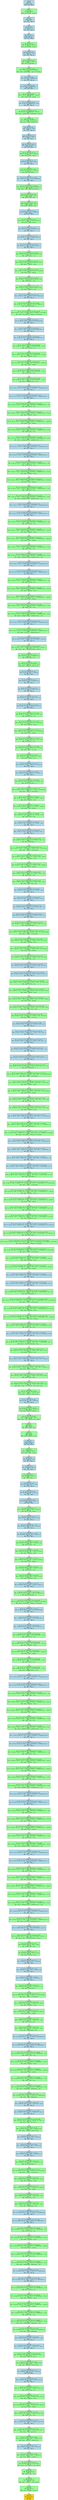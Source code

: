 digraph ParseFlow {
  rankdir=TB;
  node [shape=box, fontname="monospace", fontsize=10];
  edge [fontname="monospace"];
  step0 [label="Step 0\n栈: [0]\n符号: [#]\n输入: type_kw\n动作: shift → 状态 3", style=filled, fillcolor=lightblue];
  step1 [label="Step 1\n栈: [0 3]\n符号: [# type_kw]\n输入: id\n动作: reduce → Type → type_kw ", style=filled, fillcolor=palegreen];
  step2 [label="Step 2\n栈: [0 5]\n符号: [# Type]\n输入: id\n动作: shift → 状态 18", style=filled, fillcolor=lightblue];
  step3 [label="Step 3\n栈: [0 5 18]\n符号: [# Type id]\n输入: (\n动作: shift → 状态 51", style=filled, fillcolor=lightblue];
  step4 [label="Step 4\n栈: [0 5 18 51]\n符号: [# Type id (]\n输入: type_kw\n动作: shift → 状态 3", style=filled, fillcolor=lightblue];
  step5 [label="Step 5\n栈: [0 5 18 51 3]\n符号: [# Type id ( type_kw]\n输入: id\n动作: reduce → Type → type_kw ", style=filled, fillcolor=palegreen];
  step6 [label="Step 6\n栈: [0 5 18 51 58]\n符号: [# Type id ( Type]\n输入: id\n动作: shift → 状态 101", style=filled, fillcolor=lightblue];
  step7 [label="Step 7\n栈: [0 5 18 51 58 101]\n符号: [# Type id ( Type id]\n输入: ,\n动作: reduce → MultiIndex → ε", style=filled, fillcolor=palegreen];
  step8 [label="Step 8\n栈: [0 5 18 51 58 101 135]\n符号: [# Type id ( Type id MultiIndex]\n输入: ,\n动作: reduce → NonEmptyArgs → Type id MultiIndex ", style=filled, fillcolor=palegreen];
  step9 [label="Step 9\n栈: [0 5 18 51 56]\n符号: [# Type id ( NonEmptyArgs]\n输入: ,\n动作: shift → 状态 100", style=filled, fillcolor=lightblue];
  step10 [label="Step 10\n栈: [0 5 18 51 56 100]\n符号: [# Type id ( NonEmptyArgs ,]\n输入: type_kw\n动作: shift → 状态 3", style=filled, fillcolor=lightblue];
  step11 [label="Step 11\n栈: [0 5 18 51 56 100 3]\n符号: [# Type id ( NonEmptyArgs , type_kw]\n输入: id\n动作: reduce → Type → type_kw ", style=filled, fillcolor=palegreen];
  step12 [label="Step 12\n栈: [0 5 18 51 56 100 133]\n符号: [# Type id ( NonEmptyArgs , Type]\n输入: id\n动作: shift → 状态 145", style=filled, fillcolor=lightblue];
  step13 [label="Step 13\n栈: [0 5 18 51 56 100 133 145]\n符号: [# Type id ( NonEmptyArgs , Type id]\n输入: )\n动作: reduce → NonEmptyArgs → NonEmptyArgs , Type id ", style=filled, fillcolor=palegreen];
  step14 [label="Step 14\n栈: [0 5 18 51 56]\n符号: [# Type id ( NonEmptyArgs]\n输入: )\n动作: reduce → Args → NonEmptyArgs ", style=filled, fillcolor=palegreen];
  step15 [label="Step 15\n栈: [0 5 18 51 95]\n符号: [# Type id ( Args]\n输入: )\n动作: shift → 状态 128", style=filled, fillcolor=lightblue];
  step16 [label="Step 16\n栈: [0 5 18 51 95 128]\n符号: [# Type id ( Args )]\n输入: {\n动作: shift → 状态 2", style=filled, fillcolor=lightblue];
  step17 [label="Step 17\n栈: [0 5 18 51 95 128 2]\n符号: [# Type id ( Args ) {]\n输入: type_kw\n动作: shift → 状态 3", style=filled, fillcolor=lightblue];
  step18 [label="Step 18\n栈: [0 5 18 51 95 128 2 3]\n符号: [# Type id ( Args ) { type_kw]\n输入: id\n动作: reduce → Type → type_kw ", style=filled, fillcolor=palegreen];
  step19 [label="Step 19\n栈: [0 5 18 51 95 128 2 5]\n符号: [# Type id ( Args ) { Type]\n输入: id\n动作: shift → 状态 18", style=filled, fillcolor=lightblue];
  step20 [label="Step 20\n栈: [0 5 18 51 95 128 2 5 18]\n符号: [# Type id ( Args ) { Type id]\n输入: ;\n动作: reduce → MultiIndex → ε", style=filled, fillcolor=palegreen];
  step21 [label="Step 21\n栈: [0 5 18 51 95 128 2 5 18 50]\n符号: [# Type id ( Args ) { Type id MultiIndex]\n输入: ;\n动作: shift → 状态 94", style=filled, fillcolor=lightblue];
  step22 [label="Step 22\n栈: [0 5 18 51 95 128 2 5 18 50 94]\n符号: [# Type id ( Args ) { Type id MultiIndex ;]\n输入: type_kw\n动作: reduce → Decl → Type id MultiIndex ; ", style=filled, fillcolor=palegreen];
  step23 [label="Step 23\n栈: [0 5 18 51 95 128 2 10]\n符号: [# Type id ( Args ) { Decl]\n输入: type_kw\n动作: reduce → Stmt → Decl ", style=filled, fillcolor=palegreen];
  step24 [label="Step 24\n栈: [0 5 18 51 95 128 2 14]\n符号: [# Type id ( Args ) { Stmt]\n输入: type_kw\n动作: reduce → StmtList → Stmt ", style=filled, fillcolor=palegreen];
  step25 [label="Step 25\n栈: [0 5 18 51 95 128 2 16]\n符号: [# Type id ( Args ) { StmtList]\n输入: type_kw\n动作: shift → 状态 3", style=filled, fillcolor=lightblue];
  step26 [label="Step 26\n栈: [0 5 18 51 95 128 2 16 3]\n符号: [# Type id ( Args ) { StmtList type_kw]\n输入: id\n动作: reduce → Type → type_kw ", style=filled, fillcolor=palegreen];
  step27 [label="Step 27\n栈: [0 5 18 51 95 128 2 16 5]\n符号: [# Type id ( Args ) { StmtList Type]\n输入: id\n动作: shift → 状态 18", style=filled, fillcolor=lightblue];
  step28 [label="Step 28\n栈: [0 5 18 51 95 128 2 16 5 18]\n符号: [# Type id ( Args ) { StmtList Type id]\n输入: [\n动作: shift → 状态 19", style=filled, fillcolor=lightblue];
  step29 [label="Step 29\n栈: [0 5 18 51 95 128 2 16 5 18 19]\n符号: [# Type id ( Args ) { StmtList Type id []\n输入: num\n动作: shift → 状态 29", style=filled, fillcolor=lightblue];
  step30 [label="Step 30\n栈: [0 5 18 51 95 128 2 16 5 18 19 29]\n符号: [# Type id ( Args ) { StmtList Type id [ num]\n输入: ]\n动作: reduce → Factor → num ", style=filled, fillcolor=palegreen];
  step31 [label="Step 31\n栈: [0 5 18 51 95 128 2 16 5 18 19 36]\n符号: [# Type id ( Args ) { StmtList Type id [ Factor]\n输入: ]\n动作: reduce → CastExpr → Factor ", style=filled, fillcolor=palegreen];
  step32 [label="Step 32\n栈: [0 5 18 51 95 128 2 16 5 18 19 27]\n符号: [# Type id ( Args ) { StmtList Type id [ CastExpr]\n输入: ]\n动作: reduce → Term → CastExpr ", style=filled, fillcolor=palegreen];
  step33 [label="Step 33\n栈: [0 5 18 51 95 128 2 16 5 18 19 26]\n符号: [# Type id ( Args ) { StmtList Type id [ Term]\n输入: ]\n动作: reduce → Expr → Term ", style=filled, fillcolor=palegreen];
  step34 [label="Step 34\n栈: [0 5 18 51 95 128 2 16 5 18 19 52]\n符号: [# Type id ( Args ) { StmtList Type id [ Expr]\n输入: ]\n动作: reduce → IndexList → Expr ", style=filled, fillcolor=palegreen];
  step35 [label="Step 35\n栈: [0 5 18 51 95 128 2 16 5 18 19 53]\n符号: [# Type id ( Args ) { StmtList Type id [ IndexList]\n输入: ]\n动作: shift → 状态 96", style=filled, fillcolor=lightblue];
  step36 [label="Step 36\n栈: [0 5 18 51 95 128 2 16 5 18 19 53 96]\n符号: [# Type id ( Args ) { StmtList Type id [ IndexList ]]\n输入: =\n动作: reduce → MultiIndex → ε", style=filled, fillcolor=palegreen];
  step37 [label="Step 37\n栈: [0 5 18 51 95 128 2 16 5 18 19 53 96 129]\n符号: [# Type id ( Args ) { StmtList Type id [ IndexList ] MultiIndex]\n输入: =\n动作: reduce → MultiIndex → [ IndexList ] MultiIndex ", style=filled, fillcolor=palegreen];
  step38 [label="Step 38\n栈: [0 5 18 51 95 128 2 16 5 18 50]\n符号: [# Type id ( Args ) { StmtList Type id MultiIndex]\n输入: =\n动作: shift → 状态 93", style=filled, fillcolor=lightblue];
  step39 [label="Step 39\n栈: [0 5 18 51 95 128 2 16 5 18 50 93]\n符号: [# Type id ( Args ) { StmtList Type id MultiIndex =]\n输入: {\n动作: shift → 状态 34", style=filled, fillcolor=lightblue];
  step40 [label="Step 40\n栈: [0 5 18 51 95 128 2 16 5 18 50 93 34]\n符号: [# Type id ( Args ) { StmtList Type id MultiIndex = {]\n输入: num\n动作: shift → 状态 29", style=filled, fillcolor=lightblue];
  step41 [label="Step 41\n栈: [0 5 18 51 95 128 2 16 5 18 50 93 34 29]\n符号: [# Type id ( Args ) { StmtList Type id MultiIndex = { num]\n输入: ,\n动作: reduce → Factor → num ", style=filled, fillcolor=palegreen];
  step42 [label="Step 42\n栈: [0 5 18 51 95 128 2 16 5 18 50 93 34 36]\n符号: [# Type id ( Args ) { StmtList Type id MultiIndex = { Factor]\n输入: ,\n动作: reduce → CastExpr → Factor ", style=filled, fillcolor=palegreen];
  step43 [label="Step 43\n栈: [0 5 18 51 95 128 2 16 5 18 50 93 34 27]\n符号: [# Type id ( Args ) { StmtList Type id MultiIndex = { CastExpr]\n输入: ,\n动作: reduce → Term → CastExpr ", style=filled, fillcolor=palegreen];
  step44 [label="Step 44\n栈: [0 5 18 51 95 128 2 16 5 18 50 93 34 26]\n符号: [# Type id ( Args ) { StmtList Type id MultiIndex = { Term]\n输入: ,\n动作: reduce → Expr → Term ", style=filled, fillcolor=palegreen];
  step45 [label="Step 45\n栈: [0 5 18 51 95 128 2 16 5 18 50 93 34 73]\n符号: [# Type id ( Args ) { StmtList Type id MultiIndex = { Expr]\n输入: ,\n动作: reduce → NonEmptyInitList → Expr ", style=filled, fillcolor=palegreen];
  step46 [label="Step 46\n栈: [0 5 18 51 95 128 2 16 5 18 50 93 34 74]\n符号: [# Type id ( Args ) { StmtList Type id MultiIndex = { NonEmptyInitList]\n输入: ,\n动作: shift → 状态 112", style=filled, fillcolor=lightblue];
  step47 [label="Step 47\n栈: [0 5 18 51 95 128 2 16 5 18 50 93 34 74 112]\n符号: [# Type id ( Args ) { StmtList Type id MultiIndex = { NonEmptyInitList ,]\n输入: num\n动作: shift → 状态 29", style=filled, fillcolor=lightblue];
  step48 [label="Step 48\n栈: [0 5 18 51 95 128 2 16 5 18 50 93 34 74 112 29]\n符号: [# Type id ( Args ) { StmtList Type id MultiIndex = { NonEmptyInitList , num]\n输入: ,\n动作: reduce → Factor → num ", style=filled, fillcolor=palegreen];
  step49 [label="Step 49\n栈: [0 5 18 51 95 128 2 16 5 18 50 93 34 74 112 36]\n符号: [# Type id ( Args ) { StmtList Type id MultiIndex = { NonEmptyInitList , Factor]\n输入: ,\n动作: reduce → CastExpr → Factor ", style=filled, fillcolor=palegreen];
  step50 [label="Step 50\n栈: [0 5 18 51 95 128 2 16 5 18 50 93 34 74 112 27]\n符号: [# Type id ( Args ) { StmtList Type id MultiIndex = { NonEmptyInitList , CastExpr]\n输入: ,\n动作: reduce → Term → CastExpr ", style=filled, fillcolor=palegreen];
  step51 [label="Step 51\n栈: [0 5 18 51 95 128 2 16 5 18 50 93 34 74 112 26]\n符号: [# Type id ( Args ) { StmtList Type id MultiIndex = { NonEmptyInitList , Term]\n输入: ,\n动作: reduce → Expr → Term ", style=filled, fillcolor=palegreen];
  step52 [label="Step 52\n栈: [0 5 18 51 95 128 2 16 5 18 50 93 34 74 112 138]\n符号: [# Type id ( Args ) { StmtList Type id MultiIndex = { NonEmptyInitList , Expr]\n输入: ,\n动作: reduce → NonEmptyInitList → NonEmptyInitList , Expr ", style=filled, fillcolor=palegreen];
  step53 [label="Step 53\n栈: [0 5 18 51 95 128 2 16 5 18 50 93 34 74]\n符号: [# Type id ( Args ) { StmtList Type id MultiIndex = { NonEmptyInitList]\n输入: ,\n动作: shift → 状态 112", style=filled, fillcolor=lightblue];
  step54 [label="Step 54\n栈: [0 5 18 51 95 128 2 16 5 18 50 93 34 74 112]\n符号: [# Type id ( Args ) { StmtList Type id MultiIndex = { NonEmptyInitList ,]\n输入: num\n动作: shift → 状态 29", style=filled, fillcolor=lightblue];
  step55 [label="Step 55\n栈: [0 5 18 51 95 128 2 16 5 18 50 93 34 74 112 29]\n符号: [# Type id ( Args ) { StmtList Type id MultiIndex = { NonEmptyInitList , num]\n输入: ,\n动作: reduce → Factor → num ", style=filled, fillcolor=palegreen];
  step56 [label="Step 56\n栈: [0 5 18 51 95 128 2 16 5 18 50 93 34 74 112 36]\n符号: [# Type id ( Args ) { StmtList Type id MultiIndex = { NonEmptyInitList , Factor]\n输入: ,\n动作: reduce → CastExpr → Factor ", style=filled, fillcolor=palegreen];
  step57 [label="Step 57\n栈: [0 5 18 51 95 128 2 16 5 18 50 93 34 74 112 27]\n符号: [# Type id ( Args ) { StmtList Type id MultiIndex = { NonEmptyInitList , CastExpr]\n输入: ,\n动作: reduce → Term → CastExpr ", style=filled, fillcolor=palegreen];
  step58 [label="Step 58\n栈: [0 5 18 51 95 128 2 16 5 18 50 93 34 74 112 26]\n符号: [# Type id ( Args ) { StmtList Type id MultiIndex = { NonEmptyInitList , Term]\n输入: ,\n动作: reduce → Expr → Term ", style=filled, fillcolor=palegreen];
  step59 [label="Step 59\n栈: [0 5 18 51 95 128 2 16 5 18 50 93 34 74 112 138]\n符号: [# Type id ( Args ) { StmtList Type id MultiIndex = { NonEmptyInitList , Expr]\n输入: ,\n动作: reduce → NonEmptyInitList → NonEmptyInitList , Expr ", style=filled, fillcolor=palegreen];
  step60 [label="Step 60\n栈: [0 5 18 51 95 128 2 16 5 18 50 93 34 74]\n符号: [# Type id ( Args ) { StmtList Type id MultiIndex = { NonEmptyInitList]\n输入: ,\n动作: shift → 状态 112", style=filled, fillcolor=lightblue];
  step61 [label="Step 61\n栈: [0 5 18 51 95 128 2 16 5 18 50 93 34 74 112]\n符号: [# Type id ( Args ) { StmtList Type id MultiIndex = { NonEmptyInitList ,]\n输入: num\n动作: shift → 状态 29", style=filled, fillcolor=lightblue];
  step62 [label="Step 62\n栈: [0 5 18 51 95 128 2 16 5 18 50 93 34 74 112 29]\n符号: [# Type id ( Args ) { StmtList Type id MultiIndex = { NonEmptyInitList , num]\n输入: ,\n动作: reduce → Factor → num ", style=filled, fillcolor=palegreen];
  step63 [label="Step 63\n栈: [0 5 18 51 95 128 2 16 5 18 50 93 34 74 112 36]\n符号: [# Type id ( Args ) { StmtList Type id MultiIndex = { NonEmptyInitList , Factor]\n输入: ,\n动作: reduce → CastExpr → Factor ", style=filled, fillcolor=palegreen];
  step64 [label="Step 64\n栈: [0 5 18 51 95 128 2 16 5 18 50 93 34 74 112 27]\n符号: [# Type id ( Args ) { StmtList Type id MultiIndex = { NonEmptyInitList , CastExpr]\n输入: ,\n动作: reduce → Term → CastExpr ", style=filled, fillcolor=palegreen];
  step65 [label="Step 65\n栈: [0 5 18 51 95 128 2 16 5 18 50 93 34 74 112 26]\n符号: [# Type id ( Args ) { StmtList Type id MultiIndex = { NonEmptyInitList , Term]\n输入: ,\n动作: reduce → Expr → Term ", style=filled, fillcolor=palegreen];
  step66 [label="Step 66\n栈: [0 5 18 51 95 128 2 16 5 18 50 93 34 74 112 138]\n符号: [# Type id ( Args ) { StmtList Type id MultiIndex = { NonEmptyInitList , Expr]\n输入: ,\n动作: reduce → NonEmptyInitList → NonEmptyInitList , Expr ", style=filled, fillcolor=palegreen];
  step67 [label="Step 67\n栈: [0 5 18 51 95 128 2 16 5 18 50 93 34 74]\n符号: [# Type id ( Args ) { StmtList Type id MultiIndex = { NonEmptyInitList]\n输入: ,\n动作: shift → 状态 112", style=filled, fillcolor=lightblue];
  step68 [label="Step 68\n栈: [0 5 18 51 95 128 2 16 5 18 50 93 34 74 112]\n符号: [# Type id ( Args ) { StmtList Type id MultiIndex = { NonEmptyInitList ,]\n输入: num\n动作: shift → 状态 29", style=filled, fillcolor=lightblue];
  step69 [label="Step 69\n栈: [0 5 18 51 95 128 2 16 5 18 50 93 34 74 112 29]\n符号: [# Type id ( Args ) { StmtList Type id MultiIndex = { NonEmptyInitList , num]\n输入: }\n动作: reduce → Factor → num ", style=filled, fillcolor=palegreen];
  step70 [label="Step 70\n栈: [0 5 18 51 95 128 2 16 5 18 50 93 34 74 112 36]\n符号: [# Type id ( Args ) { StmtList Type id MultiIndex = { NonEmptyInitList , Factor]\n输入: }\n动作: reduce → CastExpr → Factor ", style=filled, fillcolor=palegreen];
  step71 [label="Step 71\n栈: [0 5 18 51 95 128 2 16 5 18 50 93 34 74 112 27]\n符号: [# Type id ( Args ) { StmtList Type id MultiIndex = { NonEmptyInitList , CastExpr]\n输入: }\n动作: reduce → Term → CastExpr ", style=filled, fillcolor=palegreen];
  step72 [label="Step 72\n栈: [0 5 18 51 95 128 2 16 5 18 50 93 34 74 112 26]\n符号: [# Type id ( Args ) { StmtList Type id MultiIndex = { NonEmptyInitList , Term]\n输入: }\n动作: reduce → Expr → Term ", style=filled, fillcolor=palegreen];
  step73 [label="Step 73\n栈: [0 5 18 51 95 128 2 16 5 18 50 93 34 74 112 138]\n符号: [# Type id ( Args ) { StmtList Type id MultiIndex = { NonEmptyInitList , Expr]\n输入: }\n动作: reduce → NonEmptyInitList → NonEmptyInitList , Expr ", style=filled, fillcolor=palegreen];
  step74 [label="Step 74\n栈: [0 5 18 51 95 128 2 16 5 18 50 93 34 74]\n符号: [# Type id ( Args ) { StmtList Type id MultiIndex = { NonEmptyInitList]\n输入: }\n动作: shift → 状态 111", style=filled, fillcolor=lightblue];
  step75 [label="Step 75\n栈: [0 5 18 51 95 128 2 16 5 18 50 93 34 74 111]\n符号: [# Type id ( Args ) { StmtList Type id MultiIndex = { NonEmptyInitList }]\n输入: ;\n动作: reduce → InitList → { NonEmptyInitList } ", style=filled, fillcolor=palegreen];
  step76 [label="Step 76\n栈: [0 5 18 51 95 128 2 16 5 18 50 93 127]\n符号: [# Type id ( Args ) { StmtList Type id MultiIndex = InitList]\n输入: ;\n动作: shift → 状态 143", style=filled, fillcolor=lightblue];
  step77 [label="Step 77\n栈: [0 5 18 51 95 128 2 16 5 18 50 93 127 143]\n符号: [# Type id ( Args ) { StmtList Type id MultiIndex = InitList ;]\n输入: for\n动作: reduce → Decl → Type id MultiIndex = InitList ; ", style=filled, fillcolor=palegreen];
  step78 [label="Step 78\n栈: [0 5 18 51 95 128 2 16 10]\n符号: [# Type id ( Args ) { StmtList Decl]\n输入: for\n动作: reduce → Stmt → Decl ", style=filled, fillcolor=palegreen];
  step79 [label="Step 79\n栈: [0 5 18 51 95 128 2 16 39]\n符号: [# Type id ( Args ) { StmtList Stmt]\n输入: for\n动作: reduce → StmtList → StmtList Stmt ", style=filled, fillcolor=palegreen];
  step80 [label="Step 80\n栈: [0 5 18 51 95 128 2 16]\n符号: [# Type id ( Args ) { StmtList]\n输入: for\n动作: shift → 状态 4", style=filled, fillcolor=lightblue];
  step81 [label="Step 81\n栈: [0 5 18 51 95 128 2 16 4]\n符号: [# Type id ( Args ) { StmtList for]\n输入: (\n动作: shift → 状态 17", style=filled, fillcolor=lightblue];
  step82 [label="Step 82\n栈: [0 5 18 51 95 128 2 16 4 17]\n符号: [# Type id ( Args ) { StmtList for (]\n输入: id\n动作: shift → 状态 33", style=filled, fillcolor=lightblue];
  step83 [label="Step 83\n栈: [0 5 18 51 95 128 2 16 4 17 33]\n符号: [# Type id ( Args ) { StmtList for ( id]\n输入: =\n动作: shift → 状态 70", style=filled, fillcolor=lightblue];
  step84 [label="Step 84\n栈: [0 5 18 51 95 128 2 16 4 17 33 70]\n符号: [# Type id ( Args ) { StmtList for ( id =]\n输入: num\n动作: shift → 状态 29", style=filled, fillcolor=lightblue];
  step85 [label="Step 85\n栈: [0 5 18 51 95 128 2 16 4 17 33 70 29]\n符号: [# Type id ( Args ) { StmtList for ( id = num]\n输入: ;\n动作: reduce → Factor → num ", style=filled, fillcolor=palegreen];
  step86 [label="Step 86\n栈: [0 5 18 51 95 128 2 16 4 17 33 70 36]\n符号: [# Type id ( Args ) { StmtList for ( id = Factor]\n输入: ;\n动作: reduce → CastExpr → Factor ", style=filled, fillcolor=palegreen];
  step87 [label="Step 87\n栈: [0 5 18 51 95 128 2 16 4 17 33 70 27]\n符号: [# Type id ( Args ) { StmtList for ( id = CastExpr]\n输入: ;\n动作: reduce → Term → CastExpr ", style=filled, fillcolor=palegreen];
  step88 [label="Step 88\n栈: [0 5 18 51 95 128 2 16 4 17 33 70 26]\n符号: [# Type id ( Args ) { StmtList for ( id = Term]\n输入: ;\n动作: reduce → Expr → Term ", style=filled, fillcolor=palegreen];
  step89 [label="Step 89\n栈: [0 5 18 51 95 128 2 16 4 17 33 70 109]\n符号: [# Type id ( Args ) { StmtList for ( id = Expr]\n输入: ;\n动作: reduce → Expr → id = Expr ", style=filled, fillcolor=palegreen];
  step90 [label="Step 90\n栈: [0 5 18 51 95 128 2 16 4 17 45]\n符号: [# Type id ( Args ) { StmtList for ( Expr]\n输入: ;\n动作: reduce → ForInit → Expr ", style=filled, fillcolor=palegreen];
  step91 [label="Step 91\n栈: [0 5 18 51 95 128 2 16 4 17 46]\n符号: [# Type id ( Args ) { StmtList for ( ForInit]\n输入: ;\n动作: shift → 状态 90", style=filled, fillcolor=lightblue];
  step92 [label="Step 92\n栈: [0 5 18 51 95 128 2 16 4 17 46 90]\n符号: [# Type id ( Args ) { StmtList for ( ForInit ;]\n输入: id\n动作: shift → 状态 33", style=filled, fillcolor=lightblue];
  step93 [label="Step 93\n栈: [0 5 18 51 95 128 2 16 4 17 46 90 33]\n符号: [# Type id ( Args ) { StmtList for ( ForInit ; id]\n输入: <\n动作: reduce → MultiIndex → ε", style=filled, fillcolor=palegreen];
  step94 [label="Step 94\n栈: [0 5 18 51 95 128 2 16 4 17 46 90 33 72]\n符号: [# Type id ( Args ) { StmtList for ( ForInit ; id MultiIndex]\n输入: <\n动作: reduce → Factor → id MultiIndex ", style=filled, fillcolor=palegreen];
  step95 [label="Step 95\n栈: [0 5 18 51 95 128 2 16 4 17 46 90 36]\n符号: [# Type id ( Args ) { StmtList for ( ForInit ; Factor]\n输入: <\n动作: reduce → CastExpr → Factor ", style=filled, fillcolor=palegreen];
  step96 [label="Step 96\n栈: [0 5 18 51 95 128 2 16 4 17 46 90 27]\n符号: [# Type id ( Args ) { StmtList for ( ForInit ; CastExpr]\n输入: <\n动作: reduce → Term → CastExpr ", style=filled, fillcolor=palegreen];
  step97 [label="Step 97\n栈: [0 5 18 51 95 128 2 16 4 17 46 90 26]\n符号: [# Type id ( Args ) { StmtList for ( ForInit ; Term]\n输入: <\n动作: reduce → Expr → Term ", style=filled, fillcolor=palegreen];
  step98 [label="Step 98\n栈: [0 5 18 51 95 128 2 16 4 17 46 90 41]\n符号: [# Type id ( Args ) { StmtList for ( ForInit ; Expr]\n输入: <\n动作: shift → 状态 81", style=filled, fillcolor=lightblue];
  step99 [label="Step 99\n栈: [0 5 18 51 95 128 2 16 4 17 46 90 41 81]\n符号: [# Type id ( Args ) { StmtList for ( ForInit ; Expr <]\n输入: id\n动作: shift → 状态 33", style=filled, fillcolor=lightblue];
  step100 [label="Step 100\n栈: [0 5 18 51 95 128 2 16 4 17 46 90 41 81 33]\n符号: [# Type id ( Args ) { StmtList for ( ForInit ; Expr < id]\n输入: ;\n动作: reduce → MultiIndex → ε", style=filled, fillcolor=palegreen];
  step101 [label="Step 101\n栈: [0 5 18 51 95 128 2 16 4 17 46 90 41 81 33 72]\n符号: [# Type id ( Args ) { StmtList for ( ForInit ; Expr < id MultiIndex]\n输入: ;\n动作: reduce → Factor → id MultiIndex ", style=filled, fillcolor=palegreen];
  step102 [label="Step 102\n栈: [0 5 18 51 95 128 2 16 4 17 46 90 41 81 36]\n符号: [# Type id ( Args ) { StmtList for ( ForInit ; Expr < Factor]\n输入: ;\n动作: reduce → CastExpr → Factor ", style=filled, fillcolor=palegreen];
  step103 [label="Step 103\n栈: [0 5 18 51 95 128 2 16 4 17 46 90 41 81 27]\n符号: [# Type id ( Args ) { StmtList for ( ForInit ; Expr < CastExpr]\n输入: ;\n动作: reduce → Term → CastExpr ", style=filled, fillcolor=palegreen];
  step104 [label="Step 104\n栈: [0 5 18 51 95 128 2 16 4 17 46 90 41 81 26]\n符号: [# Type id ( Args ) { StmtList for ( ForInit ; Expr < Term]\n输入: ;\n动作: reduce → Expr → Term ", style=filled, fillcolor=palegreen];
  step105 [label="Step 105\n栈: [0 5 18 51 95 128 2 16 4 17 46 90 41 81 117]\n符号: [# Type id ( Args ) { StmtList for ( ForInit ; Expr < Expr]\n输入: ;\n动作: reduce → Cond → Expr < Expr ", style=filled, fillcolor=palegreen];
  step106 [label="Step 106\n栈: [0 5 18 51 95 128 2 16 4 17 46 90 124]\n符号: [# Type id ( Args ) { StmtList for ( ForInit ; Cond]\n输入: ;\n动作: shift → 状态 141", style=filled, fillcolor=lightblue];
  step107 [label="Step 107\n栈: [0 5 18 51 95 128 2 16 4 17 46 90 124 141]\n符号: [# Type id ( Args ) { StmtList for ( ForInit ; Cond ;]\n输入: id\n动作: shift → 状态 33", style=filled, fillcolor=lightblue];
  step108 [label="Step 108\n栈: [0 5 18 51 95 128 2 16 4 17 46 90 124 141 33]\n符号: [# Type id ( Args ) { StmtList for ( ForInit ; Cond ; id]\n输入: =\n动作: shift → 状态 70", style=filled, fillcolor=lightblue];
  step109 [label="Step 109\n栈: [0 5 18 51 95 128 2 16 4 17 46 90 124 141 33 70]\n符号: [# Type id ( Args ) { StmtList for ( ForInit ; Cond ; id =]\n输入: id\n动作: shift → 状态 33", style=filled, fillcolor=lightblue];
  step110 [label="Step 110\n栈: [0 5 18 51 95 128 2 16 4 17 46 90 124 141 33 70 33]\n符号: [# Type id ( Args ) { StmtList for ( ForInit ; Cond ; id = id]\n输入: +\n动作: reduce → MultiIndex → ε", style=filled, fillcolor=palegreen];
  step111 [label="Step 111\n栈: [0 5 18 51 95 128 2 16 4 17 46 90 124 141 33 70 33 72]\n符号: [# Type id ( Args ) { StmtList for ( ForInit ; Cond ; id = id MultiIndex]\n输入: +\n动作: reduce → Factor → id MultiIndex ", style=filled, fillcolor=palegreen];
  step112 [label="Step 112\n栈: [0 5 18 51 95 128 2 16 4 17 46 90 124 141 33 70 36]\n符号: [# Type id ( Args ) { StmtList for ( ForInit ; Cond ; id = Factor]\n输入: +\n动作: reduce → CastExpr → Factor ", style=filled, fillcolor=palegreen];
  step113 [label="Step 113\n栈: [0 5 18 51 95 128 2 16 4 17 46 90 124 141 33 70 27]\n符号: [# Type id ( Args ) { StmtList for ( ForInit ; Cond ; id = CastExpr]\n输入: +\n动作: reduce → Term → CastExpr ", style=filled, fillcolor=palegreen];
  step114 [label="Step 114\n栈: [0 5 18 51 95 128 2 16 4 17 46 90 124 141 33 70 26]\n符号: [# Type id ( Args ) { StmtList for ( ForInit ; Cond ; id = Term]\n输入: +\n动作: reduce → Expr → Term ", style=filled, fillcolor=palegreen];
  step115 [label="Step 115\n栈: [0 5 18 51 95 128 2 16 4 17 46 90 124 141 33 70 109]\n符号: [# Type id ( Args ) { StmtList for ( ForInit ; Cond ; id = Expr]\n输入: +\n动作: shift → 状态 68", style=filled, fillcolor=lightblue];
  step116 [label="Step 116\n栈: [0 5 18 51 95 128 2 16 4 17 46 90 124 141 33 70 109 68]\n符号: [# Type id ( Args ) { StmtList for ( ForInit ; Cond ; id = Expr +]\n输入: num\n动作: shift → 状态 29", style=filled, fillcolor=lightblue];
  step117 [label="Step 117\n栈: [0 5 18 51 95 128 2 16 4 17 46 90 124 141 33 70 109 68 29]\n符号: [# Type id ( Args ) { StmtList for ( ForInit ; Cond ; id = Expr + num]\n输入: )\n动作: reduce → Factor → num ", style=filled, fillcolor=palegreen];
  step118 [label="Step 118\n栈: [0 5 18 51 95 128 2 16 4 17 46 90 124 141 33 70 109 68 36]\n符号: [# Type id ( Args ) { StmtList for ( ForInit ; Cond ; id = Expr + Factor]\n输入: )\n动作: reduce → CastExpr → Factor ", style=filled, fillcolor=palegreen];
  step119 [label="Step 119\n栈: [0 5 18 51 95 128 2 16 4 17 46 90 124 141 33 70 109 68 27]\n符号: [# Type id ( Args ) { StmtList for ( ForInit ; Cond ; id = Expr + CastExpr]\n输入: )\n动作: reduce → Term → CastExpr ", style=filled, fillcolor=palegreen];
  step120 [label="Step 120\n栈: [0 5 18 51 95 128 2 16 4 17 46 90 124 141 33 70 109 68 107]\n符号: [# Type id ( Args ) { StmtList for ( ForInit ; Cond ; id = Expr + Term]\n输入: )\n动作: reduce → Expr → Expr + Term ", style=filled, fillcolor=palegreen];
  step121 [label="Step 121\n栈: [0 5 18 51 95 128 2 16 4 17 46 90 124 141 33 70 109]\n符号: [# Type id ( Args ) { StmtList for ( ForInit ; Cond ; id = Expr]\n输入: )\n动作: reduce → Expr → id = Expr ", style=filled, fillcolor=palegreen];
  step122 [label="Step 122\n栈: [0 5 18 51 95 128 2 16 4 17 46 90 124 141 149]\n符号: [# Type id ( Args ) { StmtList for ( ForInit ; Cond ; Expr]\n输入: )\n动作: shift → 状态 152", style=filled, fillcolor=lightblue];
  step123 [label="Step 123\n栈: [0 5 18 51 95 128 2 16 4 17 46 90 124 141 149 152]\n符号: [# Type id ( Args ) { StmtList for ( ForInit ; Cond ; Expr )]\n输入: {\n动作: shift → 状态 2", style=filled, fillcolor=lightblue];
  step124 [label="Step 124\n栈: [0 5 18 51 95 128 2 16 4 17 46 90 124 141 149 152 2]\n符号: [# Type id ( Args ) { StmtList for ( ForInit ; Cond ; Expr ) {]\n输入: id\n动作: shift → 状态 6", style=filled, fillcolor=lightblue];
  step125 [label="Step 125\n栈: [0 5 18 51 95 128 2 16 4 17 46 90 124 141 149 152 2 6]\n符号: [# Type id ( Args ) { StmtList for ( ForInit ; Cond ; Expr ) { id]\n输入: [\n动作: shift → 状态 19", style=filled, fillcolor=lightblue];
  step126 [label="Step 126\n栈: [0 5 18 51 95 128 2 16 4 17 46 90 124 141 149 152 2 6 19]\n符号: [# Type id ( Args ) { StmtList for ( ForInit ; Cond ; Expr ) { id []\n输入: id\n动作: shift → 状态 33", style=filled, fillcolor=lightblue];
  step127 [label="Step 127\n栈: [0 5 18 51 95 128 2 16 4 17 46 90 124 141 149 152 2 6 19 33]\n符号: [# Type id ( Args ) { StmtList for ( ForInit ; Cond ; Expr ) { id [ id]\n输入: ]\n动作: reduce → MultiIndex → ε", style=filled, fillcolor=palegreen];
  step128 [label="Step 128\n栈: [0 5 18 51 95 128 2 16 4 17 46 90 124 141 149 152 2 6 19 33 72]\n符号: [# Type id ( Args ) { StmtList for ( ForInit ; Cond ; Expr ) { id [ id MultiIndex]\n输入: ]\n动作: reduce → Factor → id MultiIndex ", style=filled, fillcolor=palegreen];
  step129 [label="Step 129\n栈: [0 5 18 51 95 128 2 16 4 17 46 90 124 141 149 152 2 6 19 36]\n符号: [# Type id ( Args ) { StmtList for ( ForInit ; Cond ; Expr ) { id [ Factor]\n输入: ]\n动作: reduce → CastExpr → Factor ", style=filled, fillcolor=palegreen];
  step130 [label="Step 130\n栈: [0 5 18 51 95 128 2 16 4 17 46 90 124 141 149 152 2 6 19 27]\n符号: [# Type id ( Args ) { StmtList for ( ForInit ; Cond ; Expr ) { id [ CastExpr]\n输入: ]\n动作: reduce → Term → CastExpr ", style=filled, fillcolor=palegreen];
  step131 [label="Step 131\n栈: [0 5 18 51 95 128 2 16 4 17 46 90 124 141 149 152 2 6 19 26]\n符号: [# Type id ( Args ) { StmtList for ( ForInit ; Cond ; Expr ) { id [ Term]\n输入: ]\n动作: reduce → Expr → Term ", style=filled, fillcolor=palegreen];
  step132 [label="Step 132\n栈: [0 5 18 51 95 128 2 16 4 17 46 90 124 141 149 152 2 6 19 52]\n符号: [# Type id ( Args ) { StmtList for ( ForInit ; Cond ; Expr ) { id [ Expr]\n输入: ]\n动作: reduce → IndexList → Expr ", style=filled, fillcolor=palegreen];
  step133 [label="Step 133\n栈: [0 5 18 51 95 128 2 16 4 17 46 90 124 141 149 152 2 6 19 53]\n符号: [# Type id ( Args ) { StmtList for ( ForInit ; Cond ; Expr ) { id [ IndexList]\n输入: ]\n动作: shift → 状态 96", style=filled, fillcolor=lightblue];
  step134 [label="Step 134\n栈: [0 5 18 51 95 128 2 16 4 17 46 90 124 141 149 152 2 6 19 53 96]\n符号: [# Type id ( Args ) { StmtList for ( ForInit ; Cond ; Expr ) { id [ IndexList ]]\n输入: =\n动作: reduce → MultiIndex → ε", style=filled, fillcolor=palegreen];
  step135 [label="Step 135\n栈: [0 5 18 51 95 128 2 16 4 17 46 90 124 141 149 152 2 6 19 53 96 129]\n符号: [# Type id ( Args ) { StmtList for ( ForInit ; Cond ; Expr ) { id [ IndexList ] MultiIndex]\n输入: =\n动作: reduce → MultiIndex → [ IndexList ] MultiIndex ", style=filled, fillcolor=palegreen];
  step136 [label="Step 136\n栈: [0 5 18 51 95 128 2 16 4 17 46 90 124 141 149 152 2 6 21]\n符号: [# Type id ( Args ) { StmtList for ( ForInit ; Cond ; Expr ) { id MultiIndex]\n输入: =\n动作: shift → 状态 55", style=filled, fillcolor=lightblue];
  step137 [label="Step 137\n栈: [0 5 18 51 95 128 2 16 4 17 46 90 124 141 149 152 2 6 21 55]\n符号: [# Type id ( Args ) { StmtList for ( ForInit ; Cond ; Expr ) { id MultiIndex =]\n输入: id\n动作: shift → 状态 33", style=filled, fillcolor=lightblue];
  step138 [label="Step 138\n栈: [0 5 18 51 95 128 2 16 4 17 46 90 124 141 149 152 2 6 21 55 33]\n符号: [# Type id ( Args ) { StmtList for ( ForInit ; Cond ; Expr ) { id MultiIndex = id]\n输入: [\n动作: shift → 状态 19", style=filled, fillcolor=lightblue];
  step139 [label="Step 139\n栈: [0 5 18 51 95 128 2 16 4 17 46 90 124 141 149 152 2 6 21 55 33 19]\n符号: [# Type id ( Args ) { StmtList for ( ForInit ; Cond ; Expr ) { id MultiIndex = id []\n输入: id\n动作: shift → 状态 33", style=filled, fillcolor=lightblue];
  step140 [label="Step 140\n栈: [0 5 18 51 95 128 2 16 4 17 46 90 124 141 149 152 2 6 21 55 33 19 33]\n符号: [# Type id ( Args ) { StmtList for ( ForInit ; Cond ; Expr ) { id MultiIndex = id [ id]\n输入: ]\n动作: reduce → MultiIndex → ε", style=filled, fillcolor=palegreen];
  step141 [label="Step 141\n栈: [0 5 18 51 95 128 2 16 4 17 46 90 124 141 149 152 2 6 21 55 33 19 33 72]\n符号: [# Type id ( Args ) { StmtList for ( ForInit ; Cond ; Expr ) { id MultiIndex = id [ id MultiIndex]\n输入: ]\n动作: reduce → Factor → id MultiIndex ", style=filled, fillcolor=palegreen];
  step142 [label="Step 142\n栈: [0 5 18 51 95 128 2 16 4 17 46 90 124 141 149 152 2 6 21 55 33 19 36]\n符号: [# Type id ( Args ) { StmtList for ( ForInit ; Cond ; Expr ) { id MultiIndex = id [ Factor]\n输入: ]\n动作: reduce → CastExpr → Factor ", style=filled, fillcolor=palegreen];
  step143 [label="Step 143\n栈: [0 5 18 51 95 128 2 16 4 17 46 90 124 141 149 152 2 6 21 55 33 19 27]\n符号: [# Type id ( Args ) { StmtList for ( ForInit ; Cond ; Expr ) { id MultiIndex = id [ CastExpr]\n输入: ]\n动作: reduce → Term → CastExpr ", style=filled, fillcolor=palegreen];
  step144 [label="Step 144\n栈: [0 5 18 51 95 128 2 16 4 17 46 90 124 141 149 152 2 6 21 55 33 19 26]\n符号: [# Type id ( Args ) { StmtList for ( ForInit ; Cond ; Expr ) { id MultiIndex = id [ Term]\n输入: ]\n动作: reduce → Expr → Term ", style=filled, fillcolor=palegreen];
  step145 [label="Step 145\n栈: [0 5 18 51 95 128 2 16 4 17 46 90 124 141 149 152 2 6 21 55 33 19 52]\n符号: [# Type id ( Args ) { StmtList for ( ForInit ; Cond ; Expr ) { id MultiIndex = id [ Expr]\n输入: ]\n动作: reduce → IndexList → Expr ", style=filled, fillcolor=palegreen];
  step146 [label="Step 146\n栈: [0 5 18 51 95 128 2 16 4 17 46 90 124 141 149 152 2 6 21 55 33 19 53]\n符号: [# Type id ( Args ) { StmtList for ( ForInit ; Cond ; Expr ) { id MultiIndex = id [ IndexList]\n输入: ]\n动作: shift → 状态 96", style=filled, fillcolor=lightblue];
  step147 [label="Step 147\n栈: [0 5 18 51 95 128 2 16 4 17 46 90 124 141 149 152 2 6 21 55 33 19 53 96]\n符号: [# Type id ( Args ) { StmtList for ( ForInit ; Cond ; Expr ) { id MultiIndex = id [ IndexList ]]\n输入: *\n动作: reduce → MultiIndex → ε", style=filled, fillcolor=palegreen];
  step148 [label="Step 148\n栈: [0 5 18 51 95 128 2 16 4 17 46 90 124 141 149 152 2 6 21 55 33 19 53 96 129]\n符号: [# Type id ( Args ) { StmtList for ( ForInit ; Cond ; Expr ) { id MultiIndex = id [ IndexList ] MultiIndex]\n输入: *\n动作: reduce → MultiIndex → [ IndexList ] MultiIndex ", style=filled, fillcolor=palegreen];
  step149 [label="Step 149\n栈: [0 5 18 51 95 128 2 16 4 17 46 90 124 141 149 152 2 6 21 55 33 72]\n符号: [# Type id ( Args ) { StmtList for ( ForInit ; Cond ; Expr ) { id MultiIndex = id MultiIndex]\n输入: *\n动作: reduce → Factor → id MultiIndex ", style=filled, fillcolor=palegreen];
  step150 [label="Step 150\n栈: [0 5 18 51 95 128 2 16 4 17 46 90 124 141 149 152 2 6 21 55 36]\n符号: [# Type id ( Args ) { StmtList for ( ForInit ; Cond ; Expr ) { id MultiIndex = Factor]\n输入: *\n动作: reduce → CastExpr → Factor ", style=filled, fillcolor=palegreen];
  step151 [label="Step 151\n栈: [0 5 18 51 95 128 2 16 4 17 46 90 124 141 149 152 2 6 21 55 27]\n符号: [# Type id ( Args ) { StmtList for ( ForInit ; Cond ; Expr ) { id MultiIndex = CastExpr]\n输入: *\n动作: reduce → Term → CastExpr ", style=filled, fillcolor=palegreen];
  step152 [label="Step 152\n栈: [0 5 18 51 95 128 2 16 4 17 46 90 124 141 149 152 2 6 21 55 26]\n符号: [# Type id ( Args ) { StmtList for ( ForInit ; Cond ; Expr ) { id MultiIndex = Term]\n输入: *\n动作: shift → 状态 62", style=filled, fillcolor=lightblue];
  step153 [label="Step 153\n栈: [0 5 18 51 95 128 2 16 4 17 46 90 124 141 149 152 2 6 21 55 26 62]\n符号: [# Type id ( Args ) { StmtList for ( ForInit ; Cond ; Expr ) { id MultiIndex = Term *]\n输入: id\n动作: shift → 状态 64", style=filled, fillcolor=lightblue];
  step154 [label="Step 154\n栈: [0 5 18 51 95 128 2 16 4 17 46 90 124 141 149 152 2 6 21 55 26 62 64]\n符号: [# Type id ( Args ) { StmtList for ( ForInit ; Cond ; Expr ) { id MultiIndex = Term * id]\n输入: ;\n动作: reduce → MultiIndex → ε", style=filled, fillcolor=palegreen];
  step155 [label="Step 155\n栈: [0 5 18 51 95 128 2 16 4 17 46 90 124 141 149 152 2 6 21 55 26 62 64 72]\n符号: [# Type id ( Args ) { StmtList for ( ForInit ; Cond ; Expr ) { id MultiIndex = Term * id MultiIndex]\n输入: ;\n动作: reduce → Factor → id MultiIndex ", style=filled, fillcolor=palegreen];
  step156 [label="Step 156\n栈: [0 5 18 51 95 128 2 16 4 17 46 90 124 141 149 152 2 6 21 55 26 62 36]\n符号: [# Type id ( Args ) { StmtList for ( ForInit ; Cond ; Expr ) { id MultiIndex = Term * Factor]\n输入: ;\n动作: reduce → CastExpr → Factor ", style=filled, fillcolor=palegreen];
  step157 [label="Step 157\n栈: [0 5 18 51 95 128 2 16 4 17 46 90 124 141 149 152 2 6 21 55 26 62 105]\n符号: [# Type id ( Args ) { StmtList for ( ForInit ; Cond ; Expr ) { id MultiIndex = Term * CastExpr]\n输入: ;\n动作: reduce → Term → Term * CastExpr ", style=filled, fillcolor=palegreen];
  step158 [label="Step 158\n栈: [0 5 18 51 95 128 2 16 4 17 46 90 124 141 149 152 2 6 21 55 26]\n符号: [# Type id ( Args ) { StmtList for ( ForInit ; Cond ; Expr ) { id MultiIndex = Term]\n输入: ;\n动作: reduce → Expr → Term ", style=filled, fillcolor=palegreen];
  step159 [label="Step 159\n栈: [0 5 18 51 95 128 2 16 4 17 46 90 124 141 149 152 2 6 21 55 99]\n符号: [# Type id ( Args ) { StmtList for ( ForInit ; Cond ; Expr ) { id MultiIndex = Expr]\n输入: ;\n动作: shift → 状态 131", style=filled, fillcolor=lightblue];
  step160 [label="Step 160\n栈: [0 5 18 51 95 128 2 16 4 17 46 90 124 141 149 152 2 6 21 55 99 131]\n符号: [# Type id ( Args ) { StmtList for ( ForInit ; Cond ; Expr ) { id MultiIndex = Expr ;]\n输入: }\n动作: reduce → Stmt → id MultiIndex = Expr ; ", style=filled, fillcolor=palegreen];
  step161 [label="Step 161\n栈: [0 5 18 51 95 128 2 16 4 17 46 90 124 141 149 152 2 14]\n符号: [# Type id ( Args ) { StmtList for ( ForInit ; Cond ; Expr ) { Stmt]\n输入: }\n动作: reduce → StmtList → Stmt ", style=filled, fillcolor=palegreen];
  step162 [label="Step 162\n栈: [0 5 18 51 95 128 2 16 4 17 46 90 124 141 149 152 2 16]\n符号: [# Type id ( Args ) { StmtList for ( ForInit ; Cond ; Expr ) { StmtList]\n输入: }\n动作: shift → 状态 44", style=filled, fillcolor=lightblue];
  step163 [label="Step 163\n栈: [0 5 18 51 95 128 2 16 4 17 46 90 124 141 149 152 2 16 44]\n符号: [# Type id ( Args ) { StmtList for ( ForInit ; Cond ; Expr ) { StmtList }]\n输入: }\n动作: reduce → Block → { StmtList } ", style=filled, fillcolor=palegreen];
  step164 [label="Step 164\n栈: [0 5 18 51 95 128 2 16 4 17 46 90 124 141 149 152 8]\n符号: [# Type id ( Args ) { StmtList for ( ForInit ; Cond ; Expr ) Block]\n输入: }\n动作: reduce → Stmt → Block ", style=filled, fillcolor=palegreen];
  step165 [label="Step 165\n栈: [0 5 18 51 95 128 2 16 4 17 46 90 124 141 149 152 154]\n符号: [# Type id ( Args ) { StmtList for ( ForInit ; Cond ; Expr ) Stmt]\n输入: }\n动作: reduce → Stmt → for ( ForInit ; Cond ; Expr ) Stmt ", style=filled, fillcolor=palegreen];
  step166 [label="Step 166\n栈: [0 5 18 51 95 128 2 16 39]\n符号: [# Type id ( Args ) { StmtList Stmt]\n输入: }\n动作: reduce → StmtList → StmtList Stmt ", style=filled, fillcolor=palegreen];
  step167 [label="Step 167\n栈: [0 5 18 51 95 128 2 16]\n符号: [# Type id ( Args ) { StmtList]\n输入: }\n动作: shift → 状态 44", style=filled, fillcolor=lightblue];
  step168 [label="Step 168\n栈: [0 5 18 51 95 128 2 16 44]\n符号: [# Type id ( Args ) { StmtList }]\n输入: type_kw\n动作: reduce → Block → { StmtList } ", style=filled, fillcolor=palegreen];
  step169 [label="Step 169\n栈: [0 5 18 51 95 128 144]\n符号: [# Type id ( Args ) Block]\n输入: type_kw\n动作: reduce → Func → Type id ( Args ) Block ", style=filled, fillcolor=palegreen];
  step170 [label="Step 170\n栈: [0 9]\n符号: [# Func]\n输入: type_kw\n动作: reduce → Stmt → Func ", style=filled, fillcolor=palegreen];
  step171 [label="Step 171\n栈: [0 14]\n符号: [# Stmt]\n输入: type_kw\n动作: reduce → StmtList → Stmt ", style=filled, fillcolor=palegreen];
  step172 [label="Step 172\n栈: [0 13]\n符号: [# StmtList]\n输入: type_kw\n动作: shift → 状态 3", style=filled, fillcolor=lightblue];
  step173 [label="Step 173\n栈: [0 13 3]\n符号: [# StmtList type_kw]\n输入: id\n动作: reduce → Type → type_kw ", style=filled, fillcolor=palegreen];
  step174 [label="Step 174\n栈: [0 13 5]\n符号: [# StmtList Type]\n输入: id\n动作: shift → 状态 18", style=filled, fillcolor=lightblue];
  step175 [label="Step 175\n栈: [0 13 5 18]\n符号: [# StmtList Type id]\n输入: (\n动作: shift → 状态 51", style=filled, fillcolor=lightblue];
  step176 [label="Step 176\n栈: [0 13 5 18 51]\n符号: [# StmtList Type id (]\n输入: )\n动作: reduce → Args → ε", style=filled, fillcolor=palegreen];
  step177 [label="Step 177\n栈: [0 13 5 18 51 95]\n符号: [# StmtList Type id ( Args]\n输入: )\n动作: shift → 状态 128", style=filled, fillcolor=lightblue];
  step178 [label="Step 178\n栈: [0 13 5 18 51 95 128]\n符号: [# StmtList Type id ( Args )]\n输入: {\n动作: shift → 状态 2", style=filled, fillcolor=lightblue];
  step179 [label="Step 179\n栈: [0 13 5 18 51 95 128 2]\n符号: [# StmtList Type id ( Args ) {]\n输入: type_kw\n动作: shift → 状态 3", style=filled, fillcolor=lightblue];
  step180 [label="Step 180\n栈: [0 13 5 18 51 95 128 2 3]\n符号: [# StmtList Type id ( Args ) { type_kw]\n输入: id\n动作: reduce → Type → type_kw ", style=filled, fillcolor=palegreen];
  step181 [label="Step 181\n栈: [0 13 5 18 51 95 128 2 5]\n符号: [# StmtList Type id ( Args ) { Type]\n输入: id\n动作: shift → 状态 18", style=filled, fillcolor=lightblue];
  step182 [label="Step 182\n栈: [0 13 5 18 51 95 128 2 5 18]\n符号: [# StmtList Type id ( Args ) { Type id]\n输入: [\n动作: shift → 状态 19", style=filled, fillcolor=lightblue];
  step183 [label="Step 183\n栈: [0 13 5 18 51 95 128 2 5 18 19]\n符号: [# StmtList Type id ( Args ) { Type id []\n输入: num\n动作: shift → 状态 29", style=filled, fillcolor=lightblue];
  step184 [label="Step 184\n栈: [0 13 5 18 51 95 128 2 5 18 19 29]\n符号: [# StmtList Type id ( Args ) { Type id [ num]\n输入: ]\n动作: reduce → Factor → num ", style=filled, fillcolor=palegreen];
  step185 [label="Step 185\n栈: [0 13 5 18 51 95 128 2 5 18 19 36]\n符号: [# StmtList Type id ( Args ) { Type id [ Factor]\n输入: ]\n动作: reduce → CastExpr → Factor ", style=filled, fillcolor=palegreen];
  step186 [label="Step 186\n栈: [0 13 5 18 51 95 128 2 5 18 19 27]\n符号: [# StmtList Type id ( Args ) { Type id [ CastExpr]\n输入: ]\n动作: reduce → Term → CastExpr ", style=filled, fillcolor=palegreen];
  step187 [label="Step 187\n栈: [0 13 5 18 51 95 128 2 5 18 19 26]\n符号: [# StmtList Type id ( Args ) { Type id [ Term]\n输入: ]\n动作: reduce → Expr → Term ", style=filled, fillcolor=palegreen];
  step188 [label="Step 188\n栈: [0 13 5 18 51 95 128 2 5 18 19 52]\n符号: [# StmtList Type id ( Args ) { Type id [ Expr]\n输入: ]\n动作: reduce → IndexList → Expr ", style=filled, fillcolor=palegreen];
  step189 [label="Step 189\n栈: [0 13 5 18 51 95 128 2 5 18 19 53]\n符号: [# StmtList Type id ( Args ) { Type id [ IndexList]\n输入: ]\n动作: shift → 状态 96", style=filled, fillcolor=lightblue];
  step190 [label="Step 190\n栈: [0 13 5 18 51 95 128 2 5 18 19 53 96]\n符号: [# StmtList Type id ( Args ) { Type id [ IndexList ]]\n输入: =\n动作: reduce → MultiIndex → ε", style=filled, fillcolor=palegreen];
  step191 [label="Step 191\n栈: [0 13 5 18 51 95 128 2 5 18 19 53 96 129]\n符号: [# StmtList Type id ( Args ) { Type id [ IndexList ] MultiIndex]\n输入: =\n动作: reduce → MultiIndex → [ IndexList ] MultiIndex ", style=filled, fillcolor=palegreen];
  step192 [label="Step 192\n栈: [0 13 5 18 51 95 128 2 5 18 50]\n符号: [# StmtList Type id ( Args ) { Type id MultiIndex]\n输入: =\n动作: shift → 状态 93", style=filled, fillcolor=lightblue];
  step193 [label="Step 193\n栈: [0 13 5 18 51 95 128 2 5 18 50 93]\n符号: [# StmtList Type id ( Args ) { Type id MultiIndex =]\n输入: {\n动作: shift → 状态 34", style=filled, fillcolor=lightblue];
  step194 [label="Step 194\n栈: [0 13 5 18 51 95 128 2 5 18 50 93 34]\n符号: [# StmtList Type id ( Args ) { Type id MultiIndex = {]\n输入: num\n动作: shift → 状态 29", style=filled, fillcolor=lightblue];
  step195 [label="Step 195\n栈: [0 13 5 18 51 95 128 2 5 18 50 93 34 29]\n符号: [# StmtList Type id ( Args ) { Type id MultiIndex = { num]\n输入: ,\n动作: reduce → Factor → num ", style=filled, fillcolor=palegreen];
  step196 [label="Step 196\n栈: [0 13 5 18 51 95 128 2 5 18 50 93 34 36]\n符号: [# StmtList Type id ( Args ) { Type id MultiIndex = { Factor]\n输入: ,\n动作: reduce → CastExpr → Factor ", style=filled, fillcolor=palegreen];
  step197 [label="Step 197\n栈: [0 13 5 18 51 95 128 2 5 18 50 93 34 27]\n符号: [# StmtList Type id ( Args ) { Type id MultiIndex = { CastExpr]\n输入: ,\n动作: reduce → Term → CastExpr ", style=filled, fillcolor=palegreen];
  step198 [label="Step 198\n栈: [0 13 5 18 51 95 128 2 5 18 50 93 34 26]\n符号: [# StmtList Type id ( Args ) { Type id MultiIndex = { Term]\n输入: ,\n动作: reduce → Expr → Term ", style=filled, fillcolor=palegreen];
  step199 [label="Step 199\n栈: [0 13 5 18 51 95 128 2 5 18 50 93 34 73]\n符号: [# StmtList Type id ( Args ) { Type id MultiIndex = { Expr]\n输入: ,\n动作: reduce → NonEmptyInitList → Expr ", style=filled, fillcolor=palegreen];
  step200 [label="Step 200\n栈: [0 13 5 18 51 95 128 2 5 18 50 93 34 74]\n符号: [# StmtList Type id ( Args ) { Type id MultiIndex = { NonEmptyInitList]\n输入: ,\n动作: shift → 状态 112", style=filled, fillcolor=lightblue];
  step201 [label="Step 201\n栈: [0 13 5 18 51 95 128 2 5 18 50 93 34 74 112]\n符号: [# StmtList Type id ( Args ) { Type id MultiIndex = { NonEmptyInitList ,]\n输入: num\n动作: shift → 状态 29", style=filled, fillcolor=lightblue];
  step202 [label="Step 202\n栈: [0 13 5 18 51 95 128 2 5 18 50 93 34 74 112 29]\n符号: [# StmtList Type id ( Args ) { Type id MultiIndex = { NonEmptyInitList , num]\n输入: ,\n动作: reduce → Factor → num ", style=filled, fillcolor=palegreen];
  step203 [label="Step 203\n栈: [0 13 5 18 51 95 128 2 5 18 50 93 34 74 112 36]\n符号: [# StmtList Type id ( Args ) { Type id MultiIndex = { NonEmptyInitList , Factor]\n输入: ,\n动作: reduce → CastExpr → Factor ", style=filled, fillcolor=palegreen];
  step204 [label="Step 204\n栈: [0 13 5 18 51 95 128 2 5 18 50 93 34 74 112 27]\n符号: [# StmtList Type id ( Args ) { Type id MultiIndex = { NonEmptyInitList , CastExpr]\n输入: ,\n动作: reduce → Term → CastExpr ", style=filled, fillcolor=palegreen];
  step205 [label="Step 205\n栈: [0 13 5 18 51 95 128 2 5 18 50 93 34 74 112 26]\n符号: [# StmtList Type id ( Args ) { Type id MultiIndex = { NonEmptyInitList , Term]\n输入: ,\n动作: reduce → Expr → Term ", style=filled, fillcolor=palegreen];
  step206 [label="Step 206\n栈: [0 13 5 18 51 95 128 2 5 18 50 93 34 74 112 138]\n符号: [# StmtList Type id ( Args ) { Type id MultiIndex = { NonEmptyInitList , Expr]\n输入: ,\n动作: reduce → NonEmptyInitList → NonEmptyInitList , Expr ", style=filled, fillcolor=palegreen];
  step207 [label="Step 207\n栈: [0 13 5 18 51 95 128 2 5 18 50 93 34 74]\n符号: [# StmtList Type id ( Args ) { Type id MultiIndex = { NonEmptyInitList]\n输入: ,\n动作: shift → 状态 112", style=filled, fillcolor=lightblue];
  step208 [label="Step 208\n栈: [0 13 5 18 51 95 128 2 5 18 50 93 34 74 112]\n符号: [# StmtList Type id ( Args ) { Type id MultiIndex = { NonEmptyInitList ,]\n输入: num\n动作: shift → 状态 29", style=filled, fillcolor=lightblue];
  step209 [label="Step 209\n栈: [0 13 5 18 51 95 128 2 5 18 50 93 34 74 112 29]\n符号: [# StmtList Type id ( Args ) { Type id MultiIndex = { NonEmptyInitList , num]\n输入: ,\n动作: reduce → Factor → num ", style=filled, fillcolor=palegreen];
  step210 [label="Step 210\n栈: [0 13 5 18 51 95 128 2 5 18 50 93 34 74 112 36]\n符号: [# StmtList Type id ( Args ) { Type id MultiIndex = { NonEmptyInitList , Factor]\n输入: ,\n动作: reduce → CastExpr → Factor ", style=filled, fillcolor=palegreen];
  step211 [label="Step 211\n栈: [0 13 5 18 51 95 128 2 5 18 50 93 34 74 112 27]\n符号: [# StmtList Type id ( Args ) { Type id MultiIndex = { NonEmptyInitList , CastExpr]\n输入: ,\n动作: reduce → Term → CastExpr ", style=filled, fillcolor=palegreen];
  step212 [label="Step 212\n栈: [0 13 5 18 51 95 128 2 5 18 50 93 34 74 112 26]\n符号: [# StmtList Type id ( Args ) { Type id MultiIndex = { NonEmptyInitList , Term]\n输入: ,\n动作: reduce → Expr → Term ", style=filled, fillcolor=palegreen];
  step213 [label="Step 213\n栈: [0 13 5 18 51 95 128 2 5 18 50 93 34 74 112 138]\n符号: [# StmtList Type id ( Args ) { Type id MultiIndex = { NonEmptyInitList , Expr]\n输入: ,\n动作: reduce → NonEmptyInitList → NonEmptyInitList , Expr ", style=filled, fillcolor=palegreen];
  step214 [label="Step 214\n栈: [0 13 5 18 51 95 128 2 5 18 50 93 34 74]\n符号: [# StmtList Type id ( Args ) { Type id MultiIndex = { NonEmptyInitList]\n输入: ,\n动作: shift → 状态 112", style=filled, fillcolor=lightblue];
  step215 [label="Step 215\n栈: [0 13 5 18 51 95 128 2 5 18 50 93 34 74 112]\n符号: [# StmtList Type id ( Args ) { Type id MultiIndex = { NonEmptyInitList ,]\n输入: num\n动作: shift → 状态 29", style=filled, fillcolor=lightblue];
  step216 [label="Step 216\n栈: [0 13 5 18 51 95 128 2 5 18 50 93 34 74 112 29]\n符号: [# StmtList Type id ( Args ) { Type id MultiIndex = { NonEmptyInitList , num]\n输入: ,\n动作: reduce → Factor → num ", style=filled, fillcolor=palegreen];
  step217 [label="Step 217\n栈: [0 13 5 18 51 95 128 2 5 18 50 93 34 74 112 36]\n符号: [# StmtList Type id ( Args ) { Type id MultiIndex = { NonEmptyInitList , Factor]\n输入: ,\n动作: reduce → CastExpr → Factor ", style=filled, fillcolor=palegreen];
  step218 [label="Step 218\n栈: [0 13 5 18 51 95 128 2 5 18 50 93 34 74 112 27]\n符号: [# StmtList Type id ( Args ) { Type id MultiIndex = { NonEmptyInitList , CastExpr]\n输入: ,\n动作: reduce → Term → CastExpr ", style=filled, fillcolor=palegreen];
  step219 [label="Step 219\n栈: [0 13 5 18 51 95 128 2 5 18 50 93 34 74 112 26]\n符号: [# StmtList Type id ( Args ) { Type id MultiIndex = { NonEmptyInitList , Term]\n输入: ,\n动作: reduce → Expr → Term ", style=filled, fillcolor=palegreen];
  step220 [label="Step 220\n栈: [0 13 5 18 51 95 128 2 5 18 50 93 34 74 112 138]\n符号: [# StmtList Type id ( Args ) { Type id MultiIndex = { NonEmptyInitList , Expr]\n输入: ,\n动作: reduce → NonEmptyInitList → NonEmptyInitList , Expr ", style=filled, fillcolor=palegreen];
  step221 [label="Step 221\n栈: [0 13 5 18 51 95 128 2 5 18 50 93 34 74]\n符号: [# StmtList Type id ( Args ) { Type id MultiIndex = { NonEmptyInitList]\n输入: ,\n动作: shift → 状态 112", style=filled, fillcolor=lightblue];
  step222 [label="Step 222\n栈: [0 13 5 18 51 95 128 2 5 18 50 93 34 74 112]\n符号: [# StmtList Type id ( Args ) { Type id MultiIndex = { NonEmptyInitList ,]\n输入: num\n动作: shift → 状态 29", style=filled, fillcolor=lightblue];
  step223 [label="Step 223\n栈: [0 13 5 18 51 95 128 2 5 18 50 93 34 74 112 29]\n符号: [# StmtList Type id ( Args ) { Type id MultiIndex = { NonEmptyInitList , num]\n输入: }\n动作: reduce → Factor → num ", style=filled, fillcolor=palegreen];
  step224 [label="Step 224\n栈: [0 13 5 18 51 95 128 2 5 18 50 93 34 74 112 36]\n符号: [# StmtList Type id ( Args ) { Type id MultiIndex = { NonEmptyInitList , Factor]\n输入: }\n动作: reduce → CastExpr → Factor ", style=filled, fillcolor=palegreen];
  step225 [label="Step 225\n栈: [0 13 5 18 51 95 128 2 5 18 50 93 34 74 112 27]\n符号: [# StmtList Type id ( Args ) { Type id MultiIndex = { NonEmptyInitList , CastExpr]\n输入: }\n动作: reduce → Term → CastExpr ", style=filled, fillcolor=palegreen];
  step226 [label="Step 226\n栈: [0 13 5 18 51 95 128 2 5 18 50 93 34 74 112 26]\n符号: [# StmtList Type id ( Args ) { Type id MultiIndex = { NonEmptyInitList , Term]\n输入: }\n动作: reduce → Expr → Term ", style=filled, fillcolor=palegreen];
  step227 [label="Step 227\n栈: [0 13 5 18 51 95 128 2 5 18 50 93 34 74 112 138]\n符号: [# StmtList Type id ( Args ) { Type id MultiIndex = { NonEmptyInitList , Expr]\n输入: }\n动作: reduce → NonEmptyInitList → NonEmptyInitList , Expr ", style=filled, fillcolor=palegreen];
  step228 [label="Step 228\n栈: [0 13 5 18 51 95 128 2 5 18 50 93 34 74]\n符号: [# StmtList Type id ( Args ) { Type id MultiIndex = { NonEmptyInitList]\n输入: }\n动作: shift → 状态 111", style=filled, fillcolor=lightblue];
  step229 [label="Step 229\n栈: [0 13 5 18 51 95 128 2 5 18 50 93 34 74 111]\n符号: [# StmtList Type id ( Args ) { Type id MultiIndex = { NonEmptyInitList }]\n输入: ;\n动作: reduce → InitList → { NonEmptyInitList } ", style=filled, fillcolor=palegreen];
  step230 [label="Step 230\n栈: [0 13 5 18 51 95 128 2 5 18 50 93 127]\n符号: [# StmtList Type id ( Args ) { Type id MultiIndex = InitList]\n输入: ;\n动作: shift → 状态 143", style=filled, fillcolor=lightblue];
  step231 [label="Step 231\n栈: [0 13 5 18 51 95 128 2 5 18 50 93 127 143]\n符号: [# StmtList Type id ( Args ) { Type id MultiIndex = InitList ;]\n输入: id\n动作: reduce → Decl → Type id MultiIndex = InitList ; ", style=filled, fillcolor=palegreen];
  step232 [label="Step 232\n栈: [0 13 5 18 51 95 128 2 10]\n符号: [# StmtList Type id ( Args ) { Decl]\n输入: id\n动作: reduce → Stmt → Decl ", style=filled, fillcolor=palegreen];
  step233 [label="Step 233\n栈: [0 13 5 18 51 95 128 2 14]\n符号: [# StmtList Type id ( Args ) { Stmt]\n输入: id\n动作: reduce → StmtList → Stmt ", style=filled, fillcolor=palegreen];
  step234 [label="Step 234\n栈: [0 13 5 18 51 95 128 2 16]\n符号: [# StmtList Type id ( Args ) { StmtList]\n输入: id\n动作: shift → 状态 6", style=filled, fillcolor=lightblue];
  step235 [label="Step 235\n栈: [0 13 5 18 51 95 128 2 16 6]\n符号: [# StmtList Type id ( Args ) { StmtList id]\n输入: (\n动作: shift → 状态 22", style=filled, fillcolor=lightblue];
  step236 [label="Step 236\n栈: [0 13 5 18 51 95 128 2 16 6 22]\n符号: [# StmtList Type id ( Args ) { StmtList id (]\n输入: id\n动作: shift → 状态 33", style=filled, fillcolor=lightblue];
  step237 [label="Step 237\n栈: [0 13 5 18 51 95 128 2 16 6 22 33]\n符号: [# StmtList Type id ( Args ) { StmtList id ( id]\n输入: ,\n动作: reduce → MultiIndex → ε", style=filled, fillcolor=palegreen];
  step238 [label="Step 238\n栈: [0 13 5 18 51 95 128 2 16 6 22 33 72]\n符号: [# StmtList Type id ( Args ) { StmtList id ( id MultiIndex]\n输入: ,\n动作: reduce → Factor → id MultiIndex ", style=filled, fillcolor=palegreen];
  step239 [label="Step 239\n栈: [0 13 5 18 51 95 128 2 16 6 22 36]\n符号: [# StmtList Type id ( Args ) { StmtList id ( Factor]\n输入: ,\n动作: reduce → CastExpr → Factor ", style=filled, fillcolor=palegreen];
  step240 [label="Step 240\n栈: [0 13 5 18 51 95 128 2 16 6 22 27]\n符号: [# StmtList Type id ( Args ) { StmtList id ( CastExpr]\n输入: ,\n动作: reduce → Term → CastExpr ", style=filled, fillcolor=palegreen];
  step241 [label="Step 241\n栈: [0 13 5 18 51 95 128 2 16 6 22 26]\n符号: [# StmtList Type id ( Args ) { StmtList id ( Term]\n输入: ,\n动作: reduce → Expr → Term ", style=filled, fillcolor=palegreen];
  step242 [label="Step 242\n栈: [0 13 5 18 51 95 128 2 16 6 22 57]\n符号: [# StmtList Type id ( Args ) { StmtList id ( Expr]\n输入: ,\n动作: reduce → NonEmptyArgs → Expr ", style=filled, fillcolor=palegreen];
  step243 [label="Step 243\n栈: [0 13 5 18 51 95 128 2 16 6 22 56]\n符号: [# StmtList Type id ( Args ) { StmtList id ( NonEmptyArgs]\n输入: ,\n动作: shift → 状态 100", style=filled, fillcolor=lightblue];
  step244 [label="Step 244\n栈: [0 13 5 18 51 95 128 2 16 6 22 56 100]\n符号: [# StmtList Type id ( Args ) { StmtList id ( NonEmptyArgs ,]\n输入: num\n动作: shift → 状态 29", style=filled, fillcolor=lightblue];
  step245 [label="Step 245\n栈: [0 13 5 18 51 95 128 2 16 6 22 56 100 29]\n符号: [# StmtList Type id ( Args ) { StmtList id ( NonEmptyArgs , num]\n输入: )\n动作: reduce → Factor → num ", style=filled, fillcolor=palegreen];
  step246 [label="Step 246\n栈: [0 13 5 18 51 95 128 2 16 6 22 56 100 36]\n符号: [# StmtList Type id ( Args ) { StmtList id ( NonEmptyArgs , Factor]\n输入: )\n动作: reduce → CastExpr → Factor ", style=filled, fillcolor=palegreen];
  step247 [label="Step 247\n栈: [0 13 5 18 51 95 128 2 16 6 22 56 100 27]\n符号: [# StmtList Type id ( Args ) { StmtList id ( NonEmptyArgs , CastExpr]\n输入: )\n动作: reduce → Term → CastExpr ", style=filled, fillcolor=palegreen];
  step248 [label="Step 248\n栈: [0 13 5 18 51 95 128 2 16 6 22 56 100 26]\n符号: [# StmtList Type id ( Args ) { StmtList id ( NonEmptyArgs , Term]\n输入: )\n动作: reduce → Expr → Term ", style=filled, fillcolor=palegreen];
  step249 [label="Step 249\n栈: [0 13 5 18 51 95 128 2 16 6 22 56 100 132]\n符号: [# StmtList Type id ( Args ) { StmtList id ( NonEmptyArgs , Expr]\n输入: )\n动作: reduce → NonEmptyArgs → NonEmptyArgs , Expr ", style=filled, fillcolor=palegreen];
  step250 [label="Step 250\n栈: [0 13 5 18 51 95 128 2 16 6 22 56]\n符号: [# StmtList Type id ( Args ) { StmtList id ( NonEmptyArgs]\n输入: )\n动作: reduce → Args → NonEmptyArgs ", style=filled, fillcolor=palegreen];
  step251 [label="Step 251\n栈: [0 13 5 18 51 95 128 2 16 6 22 59]\n符号: [# StmtList Type id ( Args ) { StmtList id ( Args]\n输入: )\n动作: shift → 状态 102", style=filled, fillcolor=lightblue];
  step252 [label="Step 252\n栈: [0 13 5 18 51 95 128 2 16 6 22 59 102]\n符号: [# StmtList Type id ( Args ) { StmtList id ( Args )]\n输入: ;\n动作: shift → 状态 136", style=filled, fillcolor=lightblue];
  step253 [label="Step 253\n栈: [0 13 5 18 51 95 128 2 16 6 22 59 102 136]\n符号: [# StmtList Type id ( Args ) { StmtList id ( Args ) ;]\n输入: id\n动作: reduce → Stmt → id ( Args ) ; ", style=filled, fillcolor=palegreen];
  step254 [label="Step 254\n栈: [0 13 5 18 51 95 128 2 16 39]\n符号: [# StmtList Type id ( Args ) { StmtList Stmt]\n输入: id\n动作: reduce → StmtList → StmtList Stmt ", style=filled, fillcolor=palegreen];
  step255 [label="Step 255\n栈: [0 13 5 18 51 95 128 2 16]\n符号: [# StmtList Type id ( Args ) { StmtList]\n输入: id\n动作: shift → 状态 6", style=filled, fillcolor=lightblue];
  step256 [label="Step 256\n栈: [0 13 5 18 51 95 128 2 16 6]\n符号: [# StmtList Type id ( Args ) { StmtList id]\n输入: (\n动作: shift → 状态 22", style=filled, fillcolor=lightblue];
  step257 [label="Step 257\n栈: [0 13 5 18 51 95 128 2 16 6 22]\n符号: [# StmtList Type id ( Args ) { StmtList id (]\n输入: id\n动作: shift → 状态 33", style=filled, fillcolor=lightblue];
  step258 [label="Step 258\n栈: [0 13 5 18 51 95 128 2 16 6 22 33]\n符号: [# StmtList Type id ( Args ) { StmtList id ( id]\n输入: ,\n动作: reduce → MultiIndex → ε", style=filled, fillcolor=palegreen];
  step259 [label="Step 259\n栈: [0 13 5 18 51 95 128 2 16 6 22 33 72]\n符号: [# StmtList Type id ( Args ) { StmtList id ( id MultiIndex]\n输入: ,\n动作: reduce → Factor → id MultiIndex ", style=filled, fillcolor=palegreen];
  step260 [label="Step 260\n栈: [0 13 5 18 51 95 128 2 16 6 22 36]\n符号: [# StmtList Type id ( Args ) { StmtList id ( Factor]\n输入: ,\n动作: reduce → CastExpr → Factor ", style=filled, fillcolor=palegreen];
  step261 [label="Step 261\n栈: [0 13 5 18 51 95 128 2 16 6 22 27]\n符号: [# StmtList Type id ( Args ) { StmtList id ( CastExpr]\n输入: ,\n动作: reduce → Term → CastExpr ", style=filled, fillcolor=palegreen];
  step262 [label="Step 262\n栈: [0 13 5 18 51 95 128 2 16 6 22 26]\n符号: [# StmtList Type id ( Args ) { StmtList id ( Term]\n输入: ,\n动作: reduce → Expr → Term ", style=filled, fillcolor=palegreen];
  step263 [label="Step 263\n栈: [0 13 5 18 51 95 128 2 16 6 22 57]\n符号: [# StmtList Type id ( Args ) { StmtList id ( Expr]\n输入: ,\n动作: reduce → NonEmptyArgs → Expr ", style=filled, fillcolor=palegreen];
  step264 [label="Step 264\n栈: [0 13 5 18 51 95 128 2 16 6 22 56]\n符号: [# StmtList Type id ( Args ) { StmtList id ( NonEmptyArgs]\n输入: ,\n动作: shift → 状态 100", style=filled, fillcolor=lightblue];
  step265 [label="Step 265\n栈: [0 13 5 18 51 95 128 2 16 6 22 56 100]\n符号: [# StmtList Type id ( Args ) { StmtList id ( NonEmptyArgs ,]\n输入: num\n动作: shift → 状态 29", style=filled, fillcolor=lightblue];
  step266 [label="Step 266\n栈: [0 13 5 18 51 95 128 2 16 6 22 56 100 29]\n符号: [# StmtList Type id ( Args ) { StmtList id ( NonEmptyArgs , num]\n输入: ,\n动作: reduce → Factor → num ", style=filled, fillcolor=palegreen];
  step267 [label="Step 267\n栈: [0 13 5 18 51 95 128 2 16 6 22 56 100 36]\n符号: [# StmtList Type id ( Args ) { StmtList id ( NonEmptyArgs , Factor]\n输入: ,\n动作: reduce → CastExpr → Factor ", style=filled, fillcolor=palegreen];
  step268 [label="Step 268\n栈: [0 13 5 18 51 95 128 2 16 6 22 56 100 27]\n符号: [# StmtList Type id ( Args ) { StmtList id ( NonEmptyArgs , CastExpr]\n输入: ,\n动作: reduce → Term → CastExpr ", style=filled, fillcolor=palegreen];
  step269 [label="Step 269\n栈: [0 13 5 18 51 95 128 2 16 6 22 56 100 26]\n符号: [# StmtList Type id ( Args ) { StmtList id ( NonEmptyArgs , Term]\n输入: ,\n动作: reduce → Expr → Term ", style=filled, fillcolor=palegreen];
  step270 [label="Step 270\n栈: [0 13 5 18 51 95 128 2 16 6 22 56 100 132]\n符号: [# StmtList Type id ( Args ) { StmtList id ( NonEmptyArgs , Expr]\n输入: ,\n动作: reduce → NonEmptyArgs → NonEmptyArgs , Expr ", style=filled, fillcolor=palegreen];
  step271 [label="Step 271\n栈: [0 13 5 18 51 95 128 2 16 6 22 56]\n符号: [# StmtList Type id ( Args ) { StmtList id ( NonEmptyArgs]\n输入: ,\n动作: shift → 状态 100", style=filled, fillcolor=lightblue];
  step272 [label="Step 272\n栈: [0 13 5 18 51 95 128 2 16 6 22 56 100]\n符号: [# StmtList Type id ( Args ) { StmtList id ( NonEmptyArgs ,]\n输入: num\n动作: shift → 状态 29", style=filled, fillcolor=lightblue];
  step273 [label="Step 273\n栈: [0 13 5 18 51 95 128 2 16 6 22 56 100 29]\n符号: [# StmtList Type id ( Args ) { StmtList id ( NonEmptyArgs , num]\n输入: )\n动作: reduce → Factor → num ", style=filled, fillcolor=palegreen];
  step274 [label="Step 274\n栈: [0 13 5 18 51 95 128 2 16 6 22 56 100 36]\n符号: [# StmtList Type id ( Args ) { StmtList id ( NonEmptyArgs , Factor]\n输入: )\n动作: reduce → CastExpr → Factor ", style=filled, fillcolor=palegreen];
  step275 [label="Step 275\n栈: [0 13 5 18 51 95 128 2 16 6 22 56 100 27]\n符号: [# StmtList Type id ( Args ) { StmtList id ( NonEmptyArgs , CastExpr]\n输入: )\n动作: reduce → Term → CastExpr ", style=filled, fillcolor=palegreen];
  step276 [label="Step 276\n栈: [0 13 5 18 51 95 128 2 16 6 22 56 100 26]\n符号: [# StmtList Type id ( Args ) { StmtList id ( NonEmptyArgs , Term]\n输入: )\n动作: reduce → Expr → Term ", style=filled, fillcolor=palegreen];
  step277 [label="Step 277\n栈: [0 13 5 18 51 95 128 2 16 6 22 56 100 132]\n符号: [# StmtList Type id ( Args ) { StmtList id ( NonEmptyArgs , Expr]\n输入: )\n动作: reduce → NonEmptyArgs → NonEmptyArgs , Expr ", style=filled, fillcolor=palegreen];
  step278 [label="Step 278\n栈: [0 13 5 18 51 95 128 2 16 6 22 56]\n符号: [# StmtList Type id ( Args ) { StmtList id ( NonEmptyArgs]\n输入: )\n动作: reduce → Args → NonEmptyArgs ", style=filled, fillcolor=palegreen];
  step279 [label="Step 279\n栈: [0 13 5 18 51 95 128 2 16 6 22 59]\n符号: [# StmtList Type id ( Args ) { StmtList id ( Args]\n输入: )\n动作: shift → 状态 102", style=filled, fillcolor=lightblue];
  step280 [label="Step 280\n栈: [0 13 5 18 51 95 128 2 16 6 22 59 102]\n符号: [# StmtList Type id ( Args ) { StmtList id ( Args )]\n输入: ;\n动作: shift → 状态 136", style=filled, fillcolor=lightblue];
  step281 [label="Step 281\n栈: [0 13 5 18 51 95 128 2 16 6 22 59 102 136]\n符号: [# StmtList Type id ( Args ) { StmtList id ( Args ) ;]\n输入: return\n动作: reduce → Stmt → id ( Args ) ; ", style=filled, fillcolor=palegreen];
  step282 [label="Step 282\n栈: [0 13 5 18 51 95 128 2 16 39]\n符号: [# StmtList Type id ( Args ) { StmtList Stmt]\n输入: return\n动作: reduce → StmtList → StmtList Stmt ", style=filled, fillcolor=palegreen];
  step283 [label="Step 283\n栈: [0 13 5 18 51 95 128 2 16]\n符号: [# StmtList Type id ( Args ) { StmtList]\n输入: return\n动作: shift → 状态 7", style=filled, fillcolor=lightblue];
  step284 [label="Step 284\n栈: [0 13 5 18 51 95 128 2 16 7]\n符号: [# StmtList Type id ( Args ) { StmtList return]\n输入: num\n动作: shift → 状态 29", style=filled, fillcolor=lightblue];
  step285 [label="Step 285\n栈: [0 13 5 18 51 95 128 2 16 7 29]\n符号: [# StmtList Type id ( Args ) { StmtList return num]\n输入: ;\n动作: reduce → Factor → num ", style=filled, fillcolor=palegreen];
  step286 [label="Step 286\n栈: [0 13 5 18 51 95 128 2 16 7 36]\n符号: [# StmtList Type id ( Args ) { StmtList return Factor]\n输入: ;\n动作: reduce → CastExpr → Factor ", style=filled, fillcolor=palegreen];
  step287 [label="Step 287\n栈: [0 13 5 18 51 95 128 2 16 7 27]\n符号: [# StmtList Type id ( Args ) { StmtList return CastExpr]\n输入: ;\n动作: reduce → Term → CastExpr ", style=filled, fillcolor=palegreen];
  step288 [label="Step 288\n栈: [0 13 5 18 51 95 128 2 16 7 26]\n符号: [# StmtList Type id ( Args ) { StmtList return Term]\n输入: ;\n动作: reduce → Expr → Term ", style=filled, fillcolor=palegreen];
  step289 [label="Step 289\n栈: [0 13 5 18 51 95 128 2 16 7 32]\n符号: [# StmtList Type id ( Args ) { StmtList return Expr]\n输入: ;\n动作: shift → 状态 67", style=filled, fillcolor=lightblue];
  step290 [label="Step 290\n栈: [0 13 5 18 51 95 128 2 16 7 32 67]\n符号: [# StmtList Type id ( Args ) { StmtList return Expr ;]\n输入: }\n动作: reduce → Stmt → return Expr ; ", style=filled, fillcolor=palegreen];
  step291 [label="Step 291\n栈: [0 13 5 18 51 95 128 2 16 39]\n符号: [# StmtList Type id ( Args ) { StmtList Stmt]\n输入: }\n动作: reduce → StmtList → StmtList Stmt ", style=filled, fillcolor=palegreen];
  step292 [label="Step 292\n栈: [0 13 5 18 51 95 128 2 16]\n符号: [# StmtList Type id ( Args ) { StmtList]\n输入: }\n动作: shift → 状态 44", style=filled, fillcolor=lightblue];
  step293 [label="Step 293\n栈: [0 13 5 18 51 95 128 2 16 44]\n符号: [# StmtList Type id ( Args ) { StmtList }]\n输入: #\n动作: reduce → Block → { StmtList } ", style=filled, fillcolor=palegreen];
  step294 [label="Step 294\n栈: [0 13 5 18 51 95 128 144]\n符号: [# StmtList Type id ( Args ) Block]\n输入: #\n动作: reduce → Func → Type id ( Args ) Block ", style=filled, fillcolor=palegreen];
  step295 [label="Step 295\n栈: [0 13 9]\n符号: [# StmtList Func]\n输入: #\n动作: reduce → Stmt → Func ", style=filled, fillcolor=palegreen];
  step296 [label="Step 296\n栈: [0 13 39]\n符号: [# StmtList Stmt]\n输入: #\n动作: reduce → StmtList → StmtList Stmt ", style=filled, fillcolor=palegreen];
  step297 [label="Step 297\n栈: [0 13]\n符号: [# StmtList]\n输入: #\n动作: reduce → Program → StmtList ", style=filled, fillcolor=palegreen];
  step298 [label="Step 298\n栈: [0 12]\n符号: [# Program]\n输入: #\n动作: 接受 ✅", style=filled, fillcolor=gold];
  step0 -> step1;
  step1 -> step2;
  step2 -> step3;
  step3 -> step4;
  step4 -> step5;
  step5 -> step6;
  step6 -> step7;
  step7 -> step8;
  step8 -> step9;
  step9 -> step10;
  step10 -> step11;
  step11 -> step12;
  step12 -> step13;
  step13 -> step14;
  step14 -> step15;
  step15 -> step16;
  step16 -> step17;
  step17 -> step18;
  step18 -> step19;
  step19 -> step20;
  step20 -> step21;
  step21 -> step22;
  step22 -> step23;
  step23 -> step24;
  step24 -> step25;
  step25 -> step26;
  step26 -> step27;
  step27 -> step28;
  step28 -> step29;
  step29 -> step30;
  step30 -> step31;
  step31 -> step32;
  step32 -> step33;
  step33 -> step34;
  step34 -> step35;
  step35 -> step36;
  step36 -> step37;
  step37 -> step38;
  step38 -> step39;
  step39 -> step40;
  step40 -> step41;
  step41 -> step42;
  step42 -> step43;
  step43 -> step44;
  step44 -> step45;
  step45 -> step46;
  step46 -> step47;
  step47 -> step48;
  step48 -> step49;
  step49 -> step50;
  step50 -> step51;
  step51 -> step52;
  step52 -> step53;
  step53 -> step54;
  step54 -> step55;
  step55 -> step56;
  step56 -> step57;
  step57 -> step58;
  step58 -> step59;
  step59 -> step60;
  step60 -> step61;
  step61 -> step62;
  step62 -> step63;
  step63 -> step64;
  step64 -> step65;
  step65 -> step66;
  step66 -> step67;
  step67 -> step68;
  step68 -> step69;
  step69 -> step70;
  step70 -> step71;
  step71 -> step72;
  step72 -> step73;
  step73 -> step74;
  step74 -> step75;
  step75 -> step76;
  step76 -> step77;
  step77 -> step78;
  step78 -> step79;
  step79 -> step80;
  step80 -> step81;
  step81 -> step82;
  step82 -> step83;
  step83 -> step84;
  step84 -> step85;
  step85 -> step86;
  step86 -> step87;
  step87 -> step88;
  step88 -> step89;
  step89 -> step90;
  step90 -> step91;
  step91 -> step92;
  step92 -> step93;
  step93 -> step94;
  step94 -> step95;
  step95 -> step96;
  step96 -> step97;
  step97 -> step98;
  step98 -> step99;
  step99 -> step100;
  step100 -> step101;
  step101 -> step102;
  step102 -> step103;
  step103 -> step104;
  step104 -> step105;
  step105 -> step106;
  step106 -> step107;
  step107 -> step108;
  step108 -> step109;
  step109 -> step110;
  step110 -> step111;
  step111 -> step112;
  step112 -> step113;
  step113 -> step114;
  step114 -> step115;
  step115 -> step116;
  step116 -> step117;
  step117 -> step118;
  step118 -> step119;
  step119 -> step120;
  step120 -> step121;
  step121 -> step122;
  step122 -> step123;
  step123 -> step124;
  step124 -> step125;
  step125 -> step126;
  step126 -> step127;
  step127 -> step128;
  step128 -> step129;
  step129 -> step130;
  step130 -> step131;
  step131 -> step132;
  step132 -> step133;
  step133 -> step134;
  step134 -> step135;
  step135 -> step136;
  step136 -> step137;
  step137 -> step138;
  step138 -> step139;
  step139 -> step140;
  step140 -> step141;
  step141 -> step142;
  step142 -> step143;
  step143 -> step144;
  step144 -> step145;
  step145 -> step146;
  step146 -> step147;
  step147 -> step148;
  step148 -> step149;
  step149 -> step150;
  step150 -> step151;
  step151 -> step152;
  step152 -> step153;
  step153 -> step154;
  step154 -> step155;
  step155 -> step156;
  step156 -> step157;
  step157 -> step158;
  step158 -> step159;
  step159 -> step160;
  step160 -> step161;
  step161 -> step162;
  step162 -> step163;
  step163 -> step164;
  step164 -> step165;
  step165 -> step166;
  step166 -> step167;
  step167 -> step168;
  step168 -> step169;
  step169 -> step170;
  step170 -> step171;
  step171 -> step172;
  step172 -> step173;
  step173 -> step174;
  step174 -> step175;
  step175 -> step176;
  step176 -> step177;
  step177 -> step178;
  step178 -> step179;
  step179 -> step180;
  step180 -> step181;
  step181 -> step182;
  step182 -> step183;
  step183 -> step184;
  step184 -> step185;
  step185 -> step186;
  step186 -> step187;
  step187 -> step188;
  step188 -> step189;
  step189 -> step190;
  step190 -> step191;
  step191 -> step192;
  step192 -> step193;
  step193 -> step194;
  step194 -> step195;
  step195 -> step196;
  step196 -> step197;
  step197 -> step198;
  step198 -> step199;
  step199 -> step200;
  step200 -> step201;
  step201 -> step202;
  step202 -> step203;
  step203 -> step204;
  step204 -> step205;
  step205 -> step206;
  step206 -> step207;
  step207 -> step208;
  step208 -> step209;
  step209 -> step210;
  step210 -> step211;
  step211 -> step212;
  step212 -> step213;
  step213 -> step214;
  step214 -> step215;
  step215 -> step216;
  step216 -> step217;
  step217 -> step218;
  step218 -> step219;
  step219 -> step220;
  step220 -> step221;
  step221 -> step222;
  step222 -> step223;
  step223 -> step224;
  step224 -> step225;
  step225 -> step226;
  step226 -> step227;
  step227 -> step228;
  step228 -> step229;
  step229 -> step230;
  step230 -> step231;
  step231 -> step232;
  step232 -> step233;
  step233 -> step234;
  step234 -> step235;
  step235 -> step236;
  step236 -> step237;
  step237 -> step238;
  step238 -> step239;
  step239 -> step240;
  step240 -> step241;
  step241 -> step242;
  step242 -> step243;
  step243 -> step244;
  step244 -> step245;
  step245 -> step246;
  step246 -> step247;
  step247 -> step248;
  step248 -> step249;
  step249 -> step250;
  step250 -> step251;
  step251 -> step252;
  step252 -> step253;
  step253 -> step254;
  step254 -> step255;
  step255 -> step256;
  step256 -> step257;
  step257 -> step258;
  step258 -> step259;
  step259 -> step260;
  step260 -> step261;
  step261 -> step262;
  step262 -> step263;
  step263 -> step264;
  step264 -> step265;
  step265 -> step266;
  step266 -> step267;
  step267 -> step268;
  step268 -> step269;
  step269 -> step270;
  step270 -> step271;
  step271 -> step272;
  step272 -> step273;
  step273 -> step274;
  step274 -> step275;
  step275 -> step276;
  step276 -> step277;
  step277 -> step278;
  step278 -> step279;
  step279 -> step280;
  step280 -> step281;
  step281 -> step282;
  step282 -> step283;
  step283 -> step284;
  step284 -> step285;
  step285 -> step286;
  step286 -> step287;
  step287 -> step288;
  step288 -> step289;
  step289 -> step290;
  step290 -> step291;
  step291 -> step292;
  step292 -> step293;
  step293 -> step294;
  step294 -> step295;
  step295 -> step296;
  step296 -> step297;
  step297 -> step298;
}

